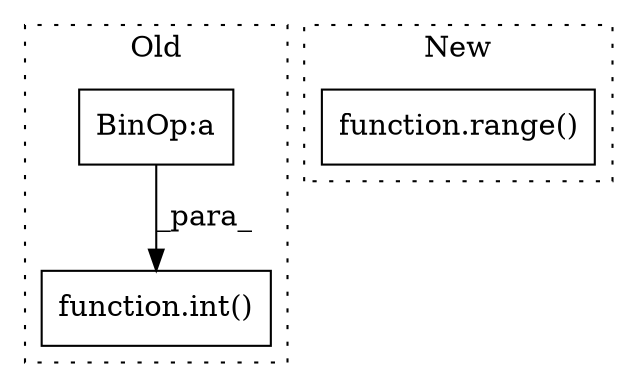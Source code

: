 digraph G {
subgraph cluster0 {
1 [label="function.int()" a="75" s="20643,20685" l="4,1" shape="box"];
3 [label="BinOp:a" a="82" s="20660" l="4" shape="box"];
label = "Old";
style="dotted";
}
subgraph cluster1 {
2 [label="function.range()" a="75" s="21425,21446" l="6,1" shape="box"];
label = "New";
style="dotted";
}
3 -> 1 [label="_para_"];
}